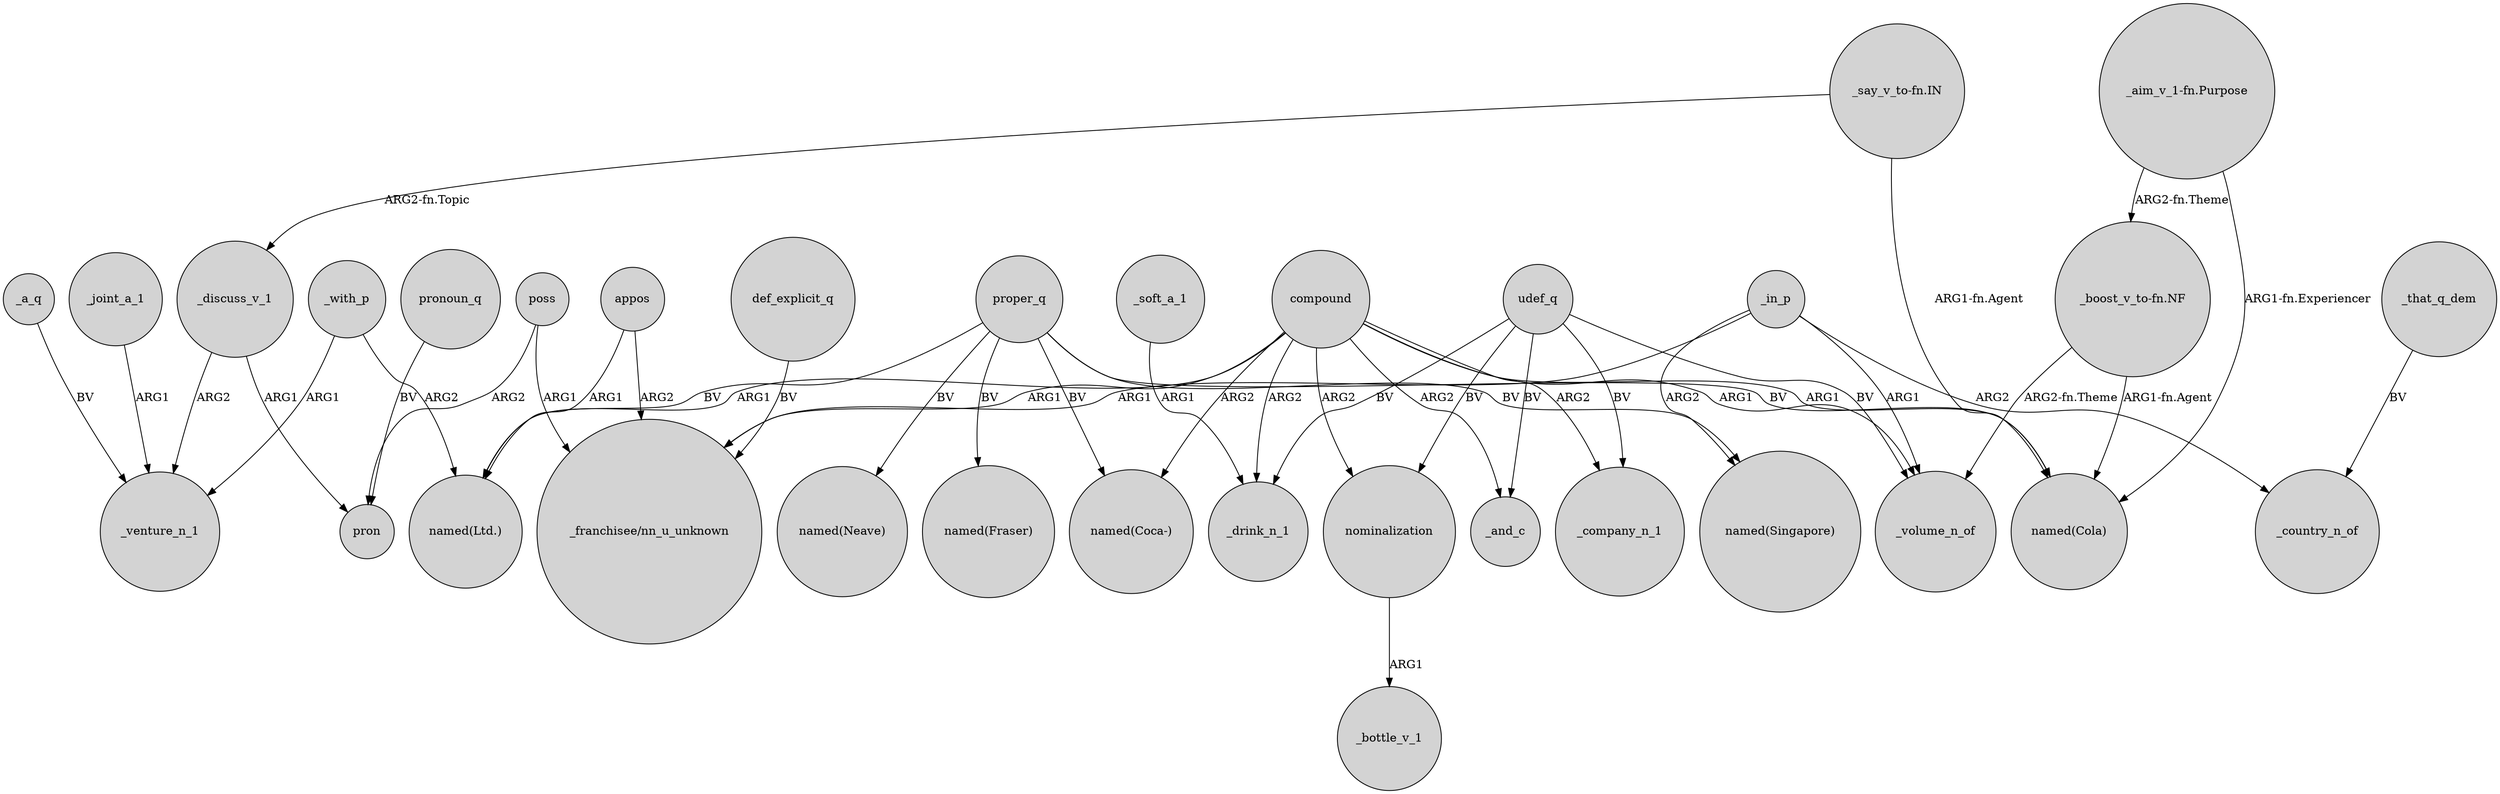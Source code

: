 digraph {
	node [shape=circle style=filled]
	udef_q -> _drink_n_1 [label=BV]
	_joint_a_1 -> _venture_n_1 [label=ARG1]
	_with_p -> "named(Ltd.)" [label=ARG2]
	"_aim_v_1-fn.Purpose" -> "_boost_v_to-fn.NF" [label="ARG2-fn.Theme"]
	_in_p -> _volume_n_of [label=ARG1]
	poss -> pron [label=ARG2]
	proper_q -> "named(Coca-)" [label=BV]
	compound -> _drink_n_1 [label=ARG2]
	_that_q_dem -> _country_n_of [label=BV]
	"_boost_v_to-fn.NF" -> _volume_n_of [label="ARG2-fn.Theme"]
	_discuss_v_1 -> _venture_n_1 [label=ARG2]
	compound -> _company_n_1 [label=ARG2]
	_soft_a_1 -> _drink_n_1 [label=ARG1]
	udef_q -> _volume_n_of [label=BV]
	_in_p -> _country_n_of [label=ARG2]
	compound -> nominalization [label=ARG2]
	_in_p -> "_franchisee/nn_u_unknown" [label=ARG1]
	compound -> "named(Coca-)" [label=ARG2]
	"_say_v_to-fn.IN" -> _discuss_v_1 [label="ARG2-fn.Topic"]
	pronoun_q -> pron [label=BV]
	_in_p -> "named(Singapore)" [label=ARG2]
	compound -> _and_c [label=ARG2]
	"_boost_v_to-fn.NF" -> "named(Cola)" [label="ARG1-fn.Agent"]
	proper_q -> "named(Cola)" [label=BV]
	_discuss_v_1 -> pron [label=ARG1]
	compound -> "named(Cola)" [label=ARG1]
	appos -> "named(Ltd.)" [label=ARG1]
	def_explicit_q -> "_franchisee/nn_u_unknown" [label=BV]
	proper_q -> "named(Singapore)" [label=BV]
	poss -> "_franchisee/nn_u_unknown" [label=ARG1]
	_with_p -> _venture_n_1 [label=ARG1]
	udef_q -> nominalization [label=BV]
	nominalization -> _bottle_v_1 [label=ARG1]
	appos -> "_franchisee/nn_u_unknown" [label=ARG2]
	"_aim_v_1-fn.Purpose" -> "named(Cola)" [label="ARG1-fn.Experiencer"]
	_a_q -> _venture_n_1 [label=BV]
	proper_q -> "named(Fraser)" [label=BV]
	proper_q -> "named(Ltd.)" [label=BV]
	compound -> "named(Ltd.)" [label=ARG1]
	udef_q -> _and_c [label=BV]
	proper_q -> "named(Neave)" [label=BV]
	udef_q -> _company_n_1 [label=BV]
	"_say_v_to-fn.IN" -> "named(Cola)" [label="ARG1-fn.Agent"]
	compound -> "_franchisee/nn_u_unknown" [label=ARG1]
	compound -> _volume_n_of [label=ARG1]
}
